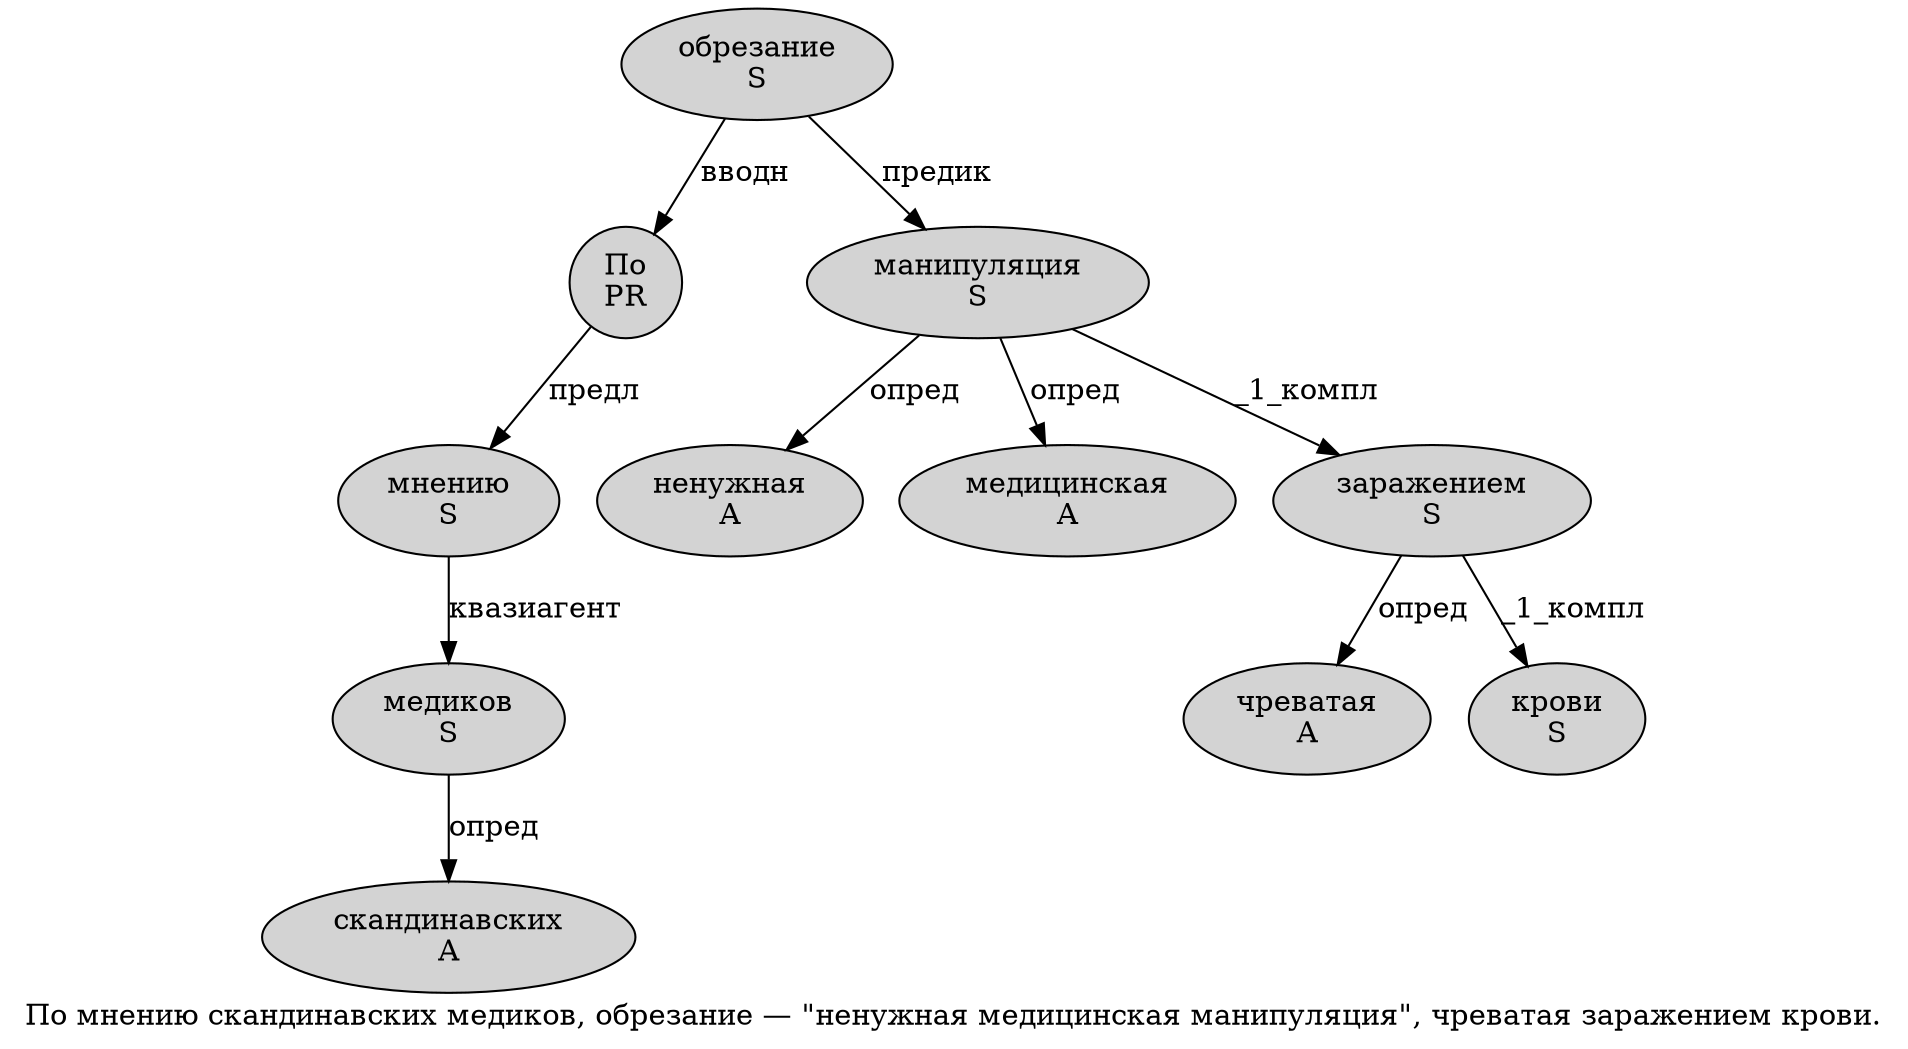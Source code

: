 digraph SENTENCE_1403 {
	graph [label="По мнению скандинавских медиков, обрезание — \"ненужная медицинская манипуляция\", чреватая заражением крови."]
	node [style=filled]
		0 [label="По
PR" color="" fillcolor=lightgray penwidth=1 shape=ellipse]
		1 [label="мнению
S" color="" fillcolor=lightgray penwidth=1 shape=ellipse]
		2 [label="скандинавских
A" color="" fillcolor=lightgray penwidth=1 shape=ellipse]
		3 [label="медиков
S" color="" fillcolor=lightgray penwidth=1 shape=ellipse]
		5 [label="обрезание
S" color="" fillcolor=lightgray penwidth=1 shape=ellipse]
		8 [label="ненужная
A" color="" fillcolor=lightgray penwidth=1 shape=ellipse]
		9 [label="медицинская
A" color="" fillcolor=lightgray penwidth=1 shape=ellipse]
		10 [label="манипуляция
S" color="" fillcolor=lightgray penwidth=1 shape=ellipse]
		13 [label="чреватая
A" color="" fillcolor=lightgray penwidth=1 shape=ellipse]
		14 [label="заражением
S" color="" fillcolor=lightgray penwidth=1 shape=ellipse]
		15 [label="крови
S" color="" fillcolor=lightgray penwidth=1 shape=ellipse]
			1 -> 3 [label="квазиагент"]
			0 -> 1 [label="предл"]
			3 -> 2 [label="опред"]
			5 -> 0 [label="вводн"]
			5 -> 10 [label="предик"]
			14 -> 13 [label="опред"]
			14 -> 15 [label="_1_компл"]
			10 -> 8 [label="опред"]
			10 -> 9 [label="опред"]
			10 -> 14 [label="_1_компл"]
}